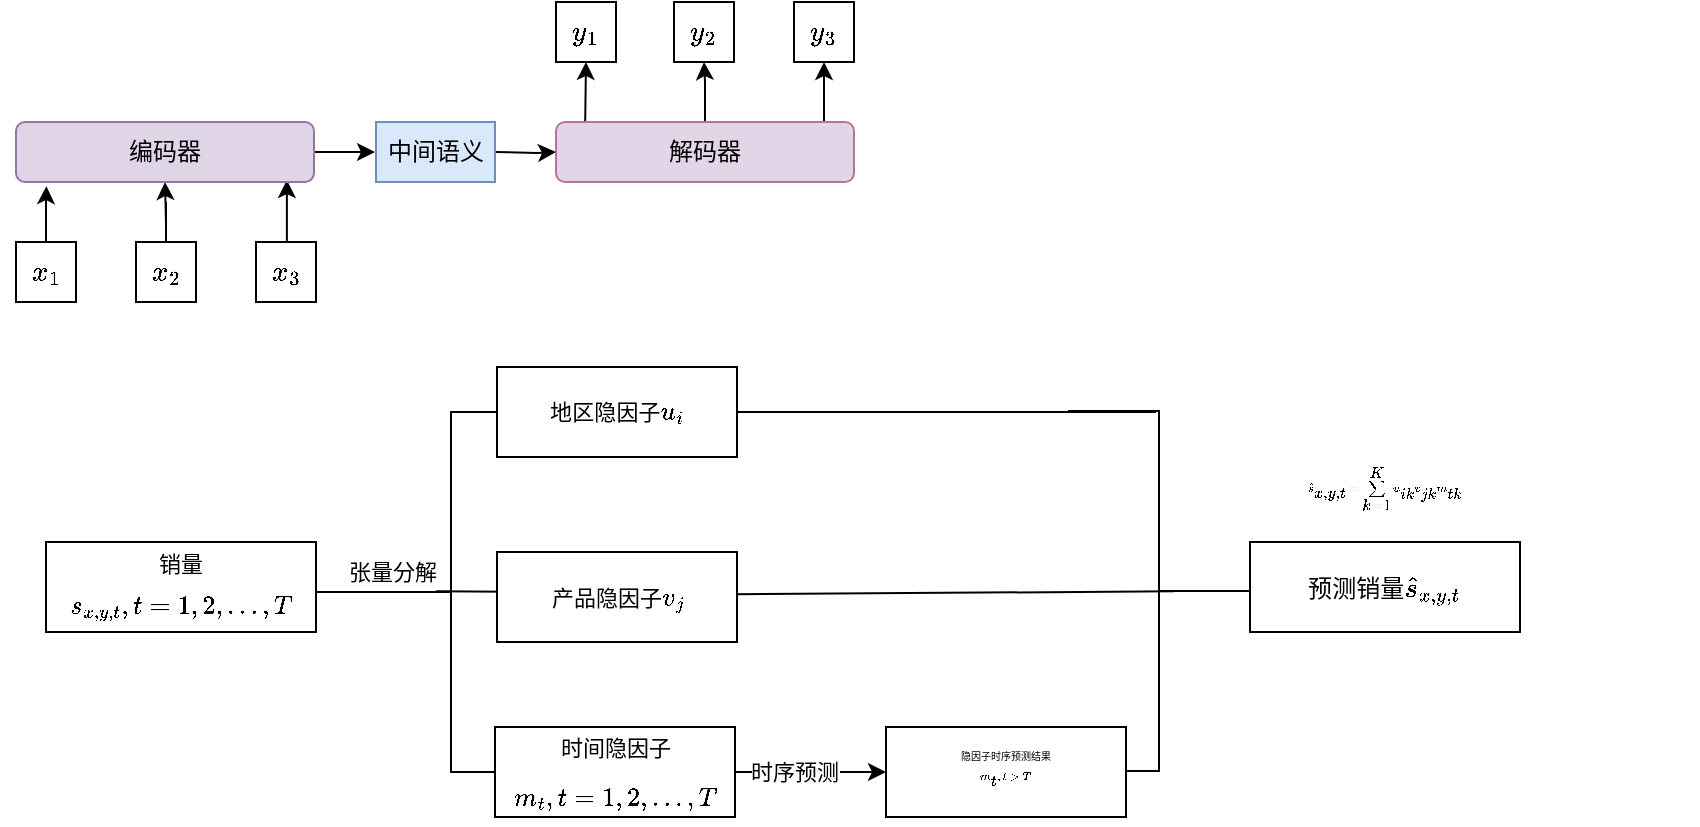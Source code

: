 <mxfile version="20.8.20" type="github">
  <diagram name="第 1 页" id="ELCQIlfRTUcia352iTWV">
    <mxGraphModel dx="938" dy="535" grid="0" gridSize="15" guides="1" tooltips="1" connect="1" arrows="1" fold="1" page="1" pageScale="1" pageWidth="827" pageHeight="1169" math="1" shadow="0">
      <root>
        <mxCell id="0" />
        <mxCell id="1" parent="0" />
        <mxCell id="3tTIesdsWP8GjtjNMLA4-23" value="" style="edgeStyle=orthogonalEdgeStyle;rounded=0;orthogonalLoop=1;jettySize=auto;html=1;entryX=0.102;entryY=1.069;entryDx=0;entryDy=0;entryPerimeter=0;" edge="1" parent="1" source="3tTIesdsWP8GjtjNMLA4-1" target="3tTIesdsWP8GjtjNMLA4-8">
          <mxGeometry relative="1" as="geometry" />
        </mxCell>
        <mxCell id="3tTIesdsWP8GjtjNMLA4-1" value="$$x_1$$" style="rounded=0;whiteSpace=wrap;html=1;" vertex="1" parent="1">
          <mxGeometry y="135" width="30" height="30" as="geometry" />
        </mxCell>
        <mxCell id="3tTIesdsWP8GjtjNMLA4-19" value="" style="edgeStyle=orthogonalEdgeStyle;rounded=0;orthogonalLoop=1;jettySize=auto;html=1;" edge="1" parent="1" source="3tTIesdsWP8GjtjNMLA4-5">
          <mxGeometry relative="1" as="geometry">
            <mxPoint x="74.5" y="105" as="targetPoint" />
          </mxGeometry>
        </mxCell>
        <mxCell id="3tTIesdsWP8GjtjNMLA4-5" value="$$x_2$$" style="rounded=0;whiteSpace=wrap;html=1;" vertex="1" parent="1">
          <mxGeometry x="60" y="135" width="30" height="30" as="geometry" />
        </mxCell>
        <mxCell id="3tTIesdsWP8GjtjNMLA4-20" value="" style="edgeStyle=orthogonalEdgeStyle;rounded=0;orthogonalLoop=1;jettySize=auto;html=1;entryX=0.909;entryY=0.967;entryDx=0;entryDy=0;entryPerimeter=0;" edge="1" parent="1" source="3tTIesdsWP8GjtjNMLA4-6" target="3tTIesdsWP8GjtjNMLA4-8">
          <mxGeometry relative="1" as="geometry">
            <Array as="points">
              <mxPoint x="135.5" y="150" />
              <mxPoint x="135.5" y="150" />
            </Array>
          </mxGeometry>
        </mxCell>
        <mxCell id="3tTIesdsWP8GjtjNMLA4-6" value="$$x_3$$" style="rounded=0;whiteSpace=wrap;html=1;" vertex="1" parent="1">
          <mxGeometry x="120" y="135" width="30" height="30" as="geometry" />
        </mxCell>
        <mxCell id="3tTIesdsWP8GjtjNMLA4-27" value="" style="edgeStyle=orthogonalEdgeStyle;rounded=0;orthogonalLoop=1;jettySize=auto;html=1;" edge="1" parent="1" source="3tTIesdsWP8GjtjNMLA4-8">
          <mxGeometry relative="1" as="geometry">
            <mxPoint x="179.5" y="90" as="targetPoint" />
          </mxGeometry>
        </mxCell>
        <mxCell id="3tTIesdsWP8GjtjNMLA4-8" value="&lt;font color=&quot;#000000&quot;&gt;编码器&lt;br&gt;&lt;/font&gt;" style="rounded=1;whiteSpace=wrap;html=1;strokeColor=#9673a6;fillColor=#e0d5e7;" vertex="1" parent="1">
          <mxGeometry y="75" width="149" height="30" as="geometry" />
        </mxCell>
        <mxCell id="3tTIesdsWP8GjtjNMLA4-9" value="$$y_1$$" style="rounded=0;whiteSpace=wrap;html=1;" vertex="1" parent="1">
          <mxGeometry x="270" y="15" width="30" height="30" as="geometry" />
        </mxCell>
        <mxCell id="3tTIesdsWP8GjtjNMLA4-10" value="$$y_2$$" style="rounded=0;whiteSpace=wrap;html=1;" vertex="1" parent="1">
          <mxGeometry x="329" y="15" width="30" height="30" as="geometry" />
        </mxCell>
        <mxCell id="3tTIesdsWP8GjtjNMLA4-11" value="$$y_3$$" style="rounded=0;whiteSpace=wrap;html=1;" vertex="1" parent="1">
          <mxGeometry x="389" y="15" width="30" height="30" as="geometry" />
        </mxCell>
        <mxCell id="3tTIesdsWP8GjtjNMLA4-57" value="" style="edgeStyle=orthogonalEdgeStyle;rounded=0;orthogonalLoop=1;jettySize=auto;html=1;fontSize=5;" edge="1" parent="1" source="3tTIesdsWP8GjtjNMLA4-12" target="3tTIesdsWP8GjtjNMLA4-10">
          <mxGeometry relative="1" as="geometry" />
        </mxCell>
        <mxCell id="3tTIesdsWP8GjtjNMLA4-58" style="edgeStyle=orthogonalEdgeStyle;rounded=0;orthogonalLoop=1;jettySize=auto;html=1;entryX=0.5;entryY=1;entryDx=0;entryDy=0;fontSize=5;exitX=0.917;exitY=0.022;exitDx=0;exitDy=0;exitPerimeter=0;" edge="1" parent="1" source="3tTIesdsWP8GjtjNMLA4-12" target="3tTIesdsWP8GjtjNMLA4-11">
          <mxGeometry relative="1" as="geometry" />
        </mxCell>
        <mxCell id="3tTIesdsWP8GjtjNMLA4-59" style="edgeStyle=orthogonalEdgeStyle;rounded=0;orthogonalLoop=1;jettySize=auto;html=1;entryX=0.5;entryY=1;entryDx=0;entryDy=0;fontSize=5;exitX=0.098;exitY=0;exitDx=0;exitDy=0;exitPerimeter=0;" edge="1" parent="1" source="3tTIesdsWP8GjtjNMLA4-12" target="3tTIesdsWP8GjtjNMLA4-9">
          <mxGeometry relative="1" as="geometry" />
        </mxCell>
        <mxCell id="3tTIesdsWP8GjtjNMLA4-12" value="&lt;font color=&quot;#000000&quot;&gt;解码器&lt;br&gt;&lt;/font&gt;" style="rounded=1;whiteSpace=wrap;html=1;fillColor=#E1D5E7;strokeColor=#B5739D;" vertex="1" parent="1">
          <mxGeometry x="270" y="75" width="149" height="30" as="geometry" />
        </mxCell>
        <mxCell id="3tTIesdsWP8GjtjNMLA4-28" value="" style="edgeStyle=orthogonalEdgeStyle;rounded=0;orthogonalLoop=1;jettySize=auto;html=1;" edge="1" parent="1" target="3tTIesdsWP8GjtjNMLA4-12">
          <mxGeometry relative="1" as="geometry">
            <mxPoint x="239.5" y="90" as="sourcePoint" />
          </mxGeometry>
        </mxCell>
        <mxCell id="3tTIesdsWP8GjtjNMLA4-31" value="&lt;p style=&quot;line-height: 70%;&quot;&gt;&lt;font style=&quot;font-size: 11px;&quot;&gt;销量$$s_{x,y,t}, t=1,2,...,T$$&lt;/font&gt;&lt;/p&gt;" style="rounded=0;whiteSpace=wrap;html=1;" vertex="1" parent="1">
          <mxGeometry x="15" y="285" width="135" height="45" as="geometry" />
        </mxCell>
        <mxCell id="3tTIesdsWP8GjtjNMLA4-37" value="" style="strokeWidth=1;html=1;shape=mxgraph.flowchart.annotation_2;align=left;labelPosition=right;pointerEvents=1;fontSize=11;fontColor=#000000;rotation=0;" vertex="1" parent="1">
          <mxGeometry x="150" y="220" width="135" height="180" as="geometry" />
        </mxCell>
        <mxCell id="3tTIesdsWP8GjtjNMLA4-38" value="" style="endArrow=none;html=1;rounded=0;fontSize=11;entryX=1;entryY=0.5;entryDx=0;entryDy=0;entryPerimeter=0;" edge="1" parent="1">
          <mxGeometry width="50" height="50" relative="1" as="geometry">
            <mxPoint x="210" y="309.67" as="sourcePoint" />
            <mxPoint x="285" y="310" as="targetPoint" />
          </mxGeometry>
        </mxCell>
        <mxCell id="3tTIesdsWP8GjtjNMLA4-43" value="" style="edgeStyle=orthogonalEdgeStyle;rounded=0;orthogonalLoop=1;jettySize=auto;html=1;fontSize=11;" edge="1" parent="1" source="3tTIesdsWP8GjtjNMLA4-39" target="3tTIesdsWP8GjtjNMLA4-42">
          <mxGeometry relative="1" as="geometry" />
        </mxCell>
        <mxCell id="3tTIesdsWP8GjtjNMLA4-44" value="时序预测" style="edgeLabel;html=1;align=center;verticalAlign=middle;resizable=0;points=[];fontSize=11;" vertex="1" connectable="0" parent="3tTIesdsWP8GjtjNMLA4-43">
          <mxGeometry x="-0.35" y="1" relative="1" as="geometry">
            <mxPoint x="5" y="1" as="offset" />
          </mxGeometry>
        </mxCell>
        <mxCell id="3tTIesdsWP8GjtjNMLA4-39" value="&lt;p style=&quot;line-height: 120%;&quot;&gt;&lt;font style=&quot;font-size: 11px;&quot;&gt;时间隐因子$$m_{t}, t=1,2,...,T$$&lt;/font&gt;&lt;/p&gt;" style="rounded=0;whiteSpace=wrap;html=1;" vertex="1" parent="1">
          <mxGeometry x="239.5" y="377.5" width="120" height="45" as="geometry" />
        </mxCell>
        <mxCell id="3tTIesdsWP8GjtjNMLA4-40" value="&lt;p style=&quot;line-height: 70%;&quot;&gt;&lt;font style=&quot;font-size: 11px;&quot;&gt;$$产品隐因子v_{j}$$&lt;/font&gt;&lt;/p&gt;" style="rounded=0;whiteSpace=wrap;html=1;" vertex="1" parent="1">
          <mxGeometry x="240.5" y="290" width="120" height="45" as="geometry" />
        </mxCell>
        <mxCell id="3tTIesdsWP8GjtjNMLA4-41" value="&lt;p style=&quot;line-height: 70%;&quot;&gt;&lt;span style=&quot;font-size: 11px;&quot;&gt;$$地区隐因子u_i$$&lt;/span&gt;&lt;/p&gt;" style="rounded=0;whiteSpace=wrap;html=1;" vertex="1" parent="1">
          <mxGeometry x="240.5" y="197.5" width="120" height="45" as="geometry" />
        </mxCell>
        <mxCell id="3tTIesdsWP8GjtjNMLA4-45" value="张量分解" style="text;html=1;align=center;verticalAlign=middle;resizable=0;points=[];autosize=1;strokeColor=none;fillColor=none;fontSize=11;" vertex="1" parent="1">
          <mxGeometry x="150" y="285" width="75" height="30" as="geometry" />
        </mxCell>
        <mxCell id="3tTIesdsWP8GjtjNMLA4-46" value="" style="strokeWidth=1;html=1;shape=mxgraph.flowchart.annotation_2;align=left;labelPosition=right;pointerEvents=1;fontSize=11;fontColor=#000000;rotation=-180;" vertex="1" parent="1">
          <mxGeometry x="526" y="219.5" width="91" height="180" as="geometry" />
        </mxCell>
        <mxCell id="3tTIesdsWP8GjtjNMLA4-50" value="" style="endArrow=none;html=1;rounded=0;fontSize=11;" edge="1" parent="1" source="3tTIesdsWP8GjtjNMLA4-41">
          <mxGeometry width="50" height="50" relative="1" as="geometry">
            <mxPoint x="495" y="217.5" as="sourcePoint" />
            <mxPoint x="570" y="220" as="targetPoint" />
          </mxGeometry>
        </mxCell>
        <mxCell id="3tTIesdsWP8GjtjNMLA4-51" value="" style="endArrow=none;html=1;rounded=0;fontSize=11;entryX=0.42;entryY=0.499;entryDx=0;entryDy=0;entryPerimeter=0;" edge="1" parent="1" target="3tTIesdsWP8GjtjNMLA4-46">
          <mxGeometry width="50" height="50" relative="1" as="geometry">
            <mxPoint x="360.5" y="311.09" as="sourcePoint" />
            <mxPoint x="569.5" y="308.92" as="targetPoint" />
          </mxGeometry>
        </mxCell>
        <mxCell id="3tTIesdsWP8GjtjNMLA4-42" value="隐因子时序预测结果$$m_t, t&amp;gt;T$$" style="whiteSpace=wrap;html=1;rounded=0;fontSize=5;" vertex="1" parent="1">
          <mxGeometry x="435" y="377.5" width="120" height="45" as="geometry" />
        </mxCell>
        <mxCell id="3tTIesdsWP8GjtjNMLA4-52" value="$$\hat{s}_{x,y,t}=\sum_{k=1}^{K}u_{ik}v_{jk}m_{tk}$$" style="text;html=1;align=center;verticalAlign=middle;resizable=0;points=[];autosize=1;strokeColor=none;fillColor=none;fontSize=5;" vertex="1" parent="1">
          <mxGeometry x="526" y="242.5" width="315" height="30" as="geometry" />
        </mxCell>
        <mxCell id="3tTIesdsWP8GjtjNMLA4-53" value="&lt;p style=&quot;line-height: 30%;&quot;&gt;&lt;br&gt;&lt;/p&gt;$$预测销量\hat{s}_{x,y,t}$$&lt;p style=&quot;line-height: 30%;&quot;&gt;&lt;br&gt;&lt;/p&gt;" style="rounded=0;whiteSpace=wrap;html=1;" vertex="1" parent="1">
          <mxGeometry x="617" y="285" width="135" height="45" as="geometry" />
        </mxCell>
        <mxCell id="3tTIesdsWP8GjtjNMLA4-56" value="中间语义" style="whiteSpace=wrap;html=1;fillColor=#dae8fc;strokeColor=#6c8ebf;" vertex="1" parent="1">
          <mxGeometry x="180" y="75" width="59.5" height="30" as="geometry" />
        </mxCell>
      </root>
    </mxGraphModel>
  </diagram>
</mxfile>
